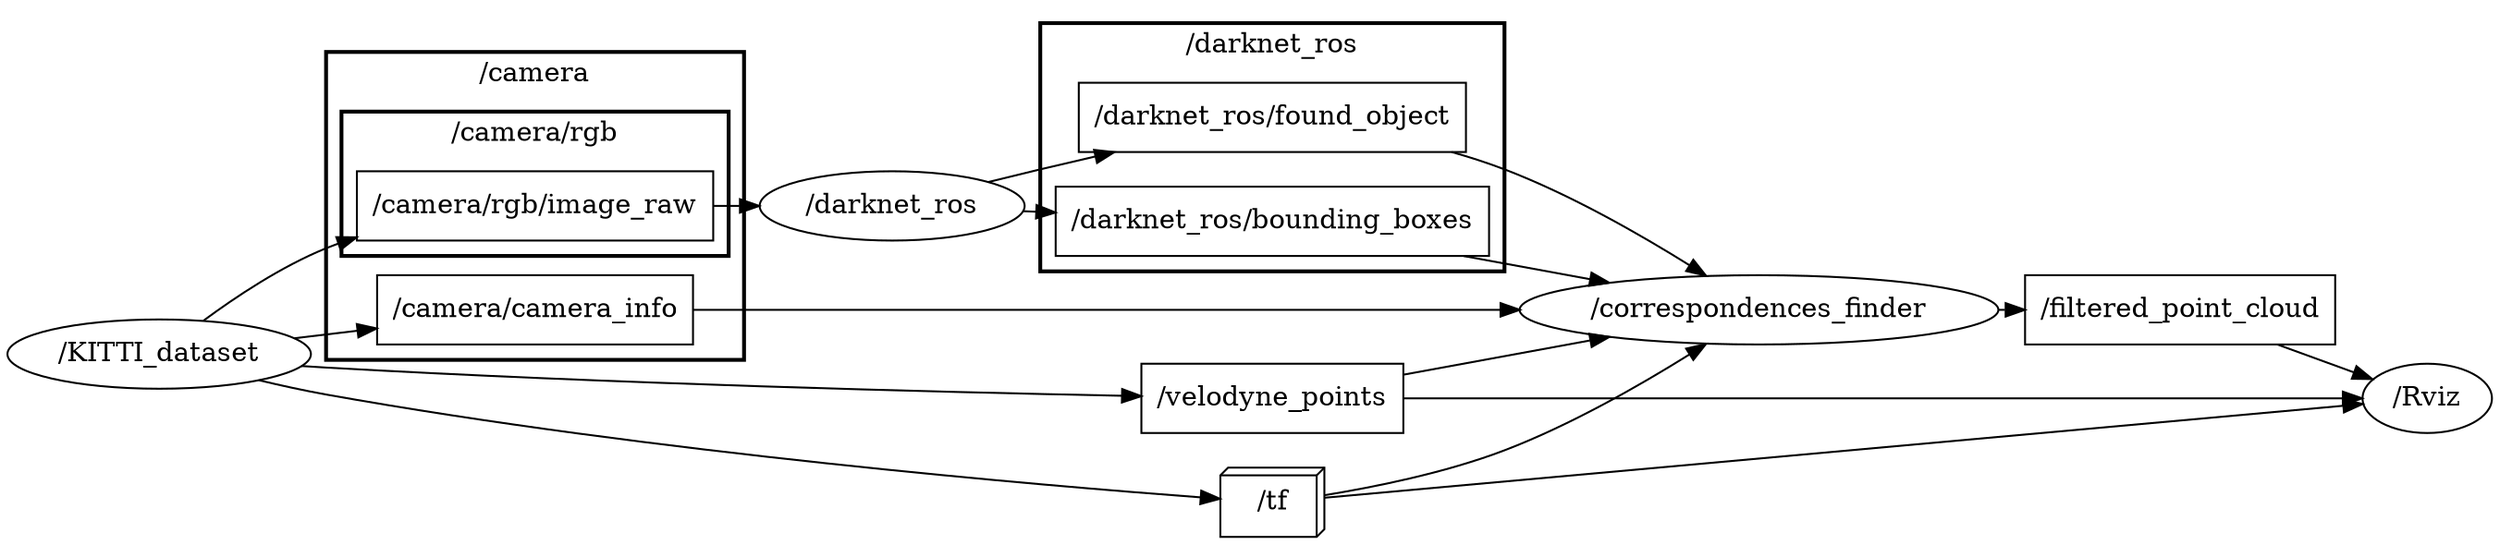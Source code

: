 digraph graphname {
	graph [bb="0,0,1054.7,275",
		compound=True,
		rank=same,
		rankdir=LR,
		ranksep=0.2
	];
	node [label="\N"];
	subgraph cluster___darknet_ros {
		graph [bb="441.18,138,634.18,267",
			compound=True,
			label="/darknet_ros",
			lheight=0.21,
			lp="537.68,255.5",
			lwidth=0.94,
			rank=same,
			rankdir=LR,
			ranksep=0.2,
			style=bold
		];
		t___darknet_ros__found_object		 [URL=topic_3A__darknet_ros__found_object,
			height=0.5,
			label="/darknet_ros/found_object",
			pos="537.68,218",
			shape=box,
			tooltip="topic:/darknet_ros/found_object",
			width=2.2083];
		t___darknet_ros__bounding_boxes		 [URL=topic_3A__darknet_ros__bounding_boxes,
			height=0.5,
			label="/darknet_ros/bounding_boxes",
			pos="537.68,164",
			shape=box,
			tooltip="topic:/darknet_ros/bounding_boxes",
			width=2.4583];
	}
	subgraph cluster___camera {
		graph [bb="137.99,92,315.99,252",
			compound=True,
			label="/camera",
			lheight=0.21,
			lp="226.99,240.5",
			lwidth=0.61,
			rank=same,
			rankdir=LR,
			ranksep=0.2,
			style=bold
		];
		subgraph cluster___camera__rgb {
			graph [bb="145.99,146,307.99,221",
				compound=True,
				label="/camera/rgb",
				lheight=0.21,
				lp="226.99,209.5",
				lwidth=0.92,
				rank=same,
				rankdir=LR,
				ranksep=0.2,
				style=bold
			];
			t___camera__rgb__image_raw			 [URL=topic_3A__camera__rgb__image_raw,
				height=0.5,
				label="/camera/rgb/image_raw",
				pos="226.99,172",
				shape=box,
				tooltip="topic:/camera/rgb/image_raw",
				width=2.0278];
		}
		t___camera__camera_info		 [URL=topic_3A__camera__camera_info,
			height=0.5,
			label="/camera/camera_info",
			pos="226.99,118",
			shape=box,
			tooltip="topic:/camera/camera_info",
			width=1.8333];
	}
	n___correspondences_finder	 [URL=__correspondences_finder,
		height=0.5,
		label="/correspondences_finder",
		pos="739.02,118",
		shape=ellipse,
		tooltip="/correspondences_finder",
		width=2.69];
	t___darknet_ros__found_object -> n___correspondences_finder	 [penwidth=1,
		pos="e,718.24,135.65 612.11,199.92 619.69,197.27 627.18,194.3 634.18,191 661.86,177.95 690.16,157.76 710.37,141.92"];
	t___darknet_ros__bounding_boxes -> n___correspondences_finder	 [penwidth=1,
		pos="e,677.68,132.01 616.68,145.95 633.46,142.12 651.09,138.09 667.58,134.32"];
	n___darknet_ros	 [URL=__darknet_ros,
		height=0.5,
		label="/darknet_ros",
		pos="378.58,172",
		shape=ellipse,
		tooltip="/darknet_ros",
		width=1.5165];
	t___camera__rgb__image_raw -> n___darknet_ros	 [penwidth=1,
		pos="e,323.96,172 300.12,172 304.64,172 309.16,172 313.64,172"];
	t___camera__camera_info -> n___correspondences_finder	 [penwidth=1,
		pos="e,642.01,118 293.14,118 378.96,118 529.75,118 631.96,118"];
	t___filtered_point_cloud	 [URL=topic_3A__filtered_point_cloud,
		height=0.5,
		label="/filtered_point_cloud",
		pos="915.36,118",
		shape=box,
		tooltip="topic:/filtered_point_cloud",
		width=1.8194];
	n___Rviz	 [URL=__Rviz,
		height=0.5,
		label="/Rviz",
		pos="1024.8,72",
		shape=ellipse,
		tooltip="/Rviz",
		width=0.83048];
	t___filtered_point_cloud -> n___Rviz	 [penwidth=1,
		pos="e,999.95,82.432 958.28,99.952 968.99,95.45 980.33,90.683 990.55,86.385"];
	t___velodyne_points	 [URL=topic_3A__velodyne_points,
		height=0.5,
		label="/velodyne_points",
		pos="537.68,72",
		shape=box,
		tooltip="topic:/velodyne_points",
		width=1.5278];
	t___velodyne_points -> n___correspondences_finder	 [penwidth=1,
		pos="e,677.69,103.99 592.7,84.57 615.82,89.854 643.03,96.069 667.67,101.7"];
	t___velodyne_points -> n___Rviz	 [penwidth=1,
		pos="e,994.71,72 593.08,72 692.17,72 897.52,72 984.47,72"];
	n_n__tf	 [URL=topic_3A__tf,
		height=0.5,
		label="/tf",
		pos="537.68,18",
		shape=box3d,
		tooltip="topic:/tf",
		width=0.75];
	n_n__tf -> n___correspondences_finder	 [penwidth=1,
		pos="e,718.24,100.35 564.75,23.027 584.59,27.311 611.83,34.466 634.18,45 661.86,58.05 690.16,78.241 710.37,94.083"];
	n_n__tf -> n___Rviz	 [penwidth=1,
		pos="e,995.28,68.731 564.91,21.019 646.5,30.064 889.21,56.973 985.13,67.606"];
	n___correspondences_finder -> t___filtered_point_cloud	 [penwidth=1,
		pos="e,849.74,118 835.96,118 837.12,118 838.28,118 839.44,118"];
	n___KITTI_dataset	 [URL=__KITTI_dataset,
		height=0.5,
		label="/KITTI_dataset",
		pos="64.994,95",
		shape=ellipse,
		tooltip="/KITTI_dataset",
		width=1.8054];
	n___KITTI_dataset -> t___camera__rgb__image_raw	 [penwidth=1,
		pos="e,153.77,156.47 83.719,112.51 97.694,124.68 117.79,140.39 137.99,150 140.03,150.97 142.12,151.9 144.25,152.8"];
	n___KITTI_dataset -> t___camera__camera_info	 [penwidth=1,
		pos="e,160.83,108.61 123.02,103.24 132.02,104.52 141.43,105.85 150.76,107.18"];
	n___KITTI_dataset -> t___velodyne_points	 [penwidth=1,
		pos="e,482.67,73.235 126.31,88.871 130.26,88.553 134.18,88.259 137.99,88 255.69,80.007 393.18,75.577 472.37,73.5"];
	n___KITTI_dataset -> n_n__tf	 [penwidth=1,
		pos="e,510.31,20.492 108.36,81.438 118.04,78.713 128.32,76.058 137.99,74 269.67,45.98 428.83,28.475 500.05,21.485"];
	n___darknet_ros -> t___darknet_ros__found_object	 [penwidth=1,
		pos="e,472.48,199.97 418.62,184.29 426.11,186.55 433.87,188.87 441.18,191 448.13,193.03 455.36,195.11 462.61,197.17"];
	n___darknet_ros -> t___darknet_ros__bounding_boxes	 [penwidth=1,
		pos="e,448.93,168.46 432.89,169.27 434.85,169.17 436.83,169.07 438.83,168.97"];
}

